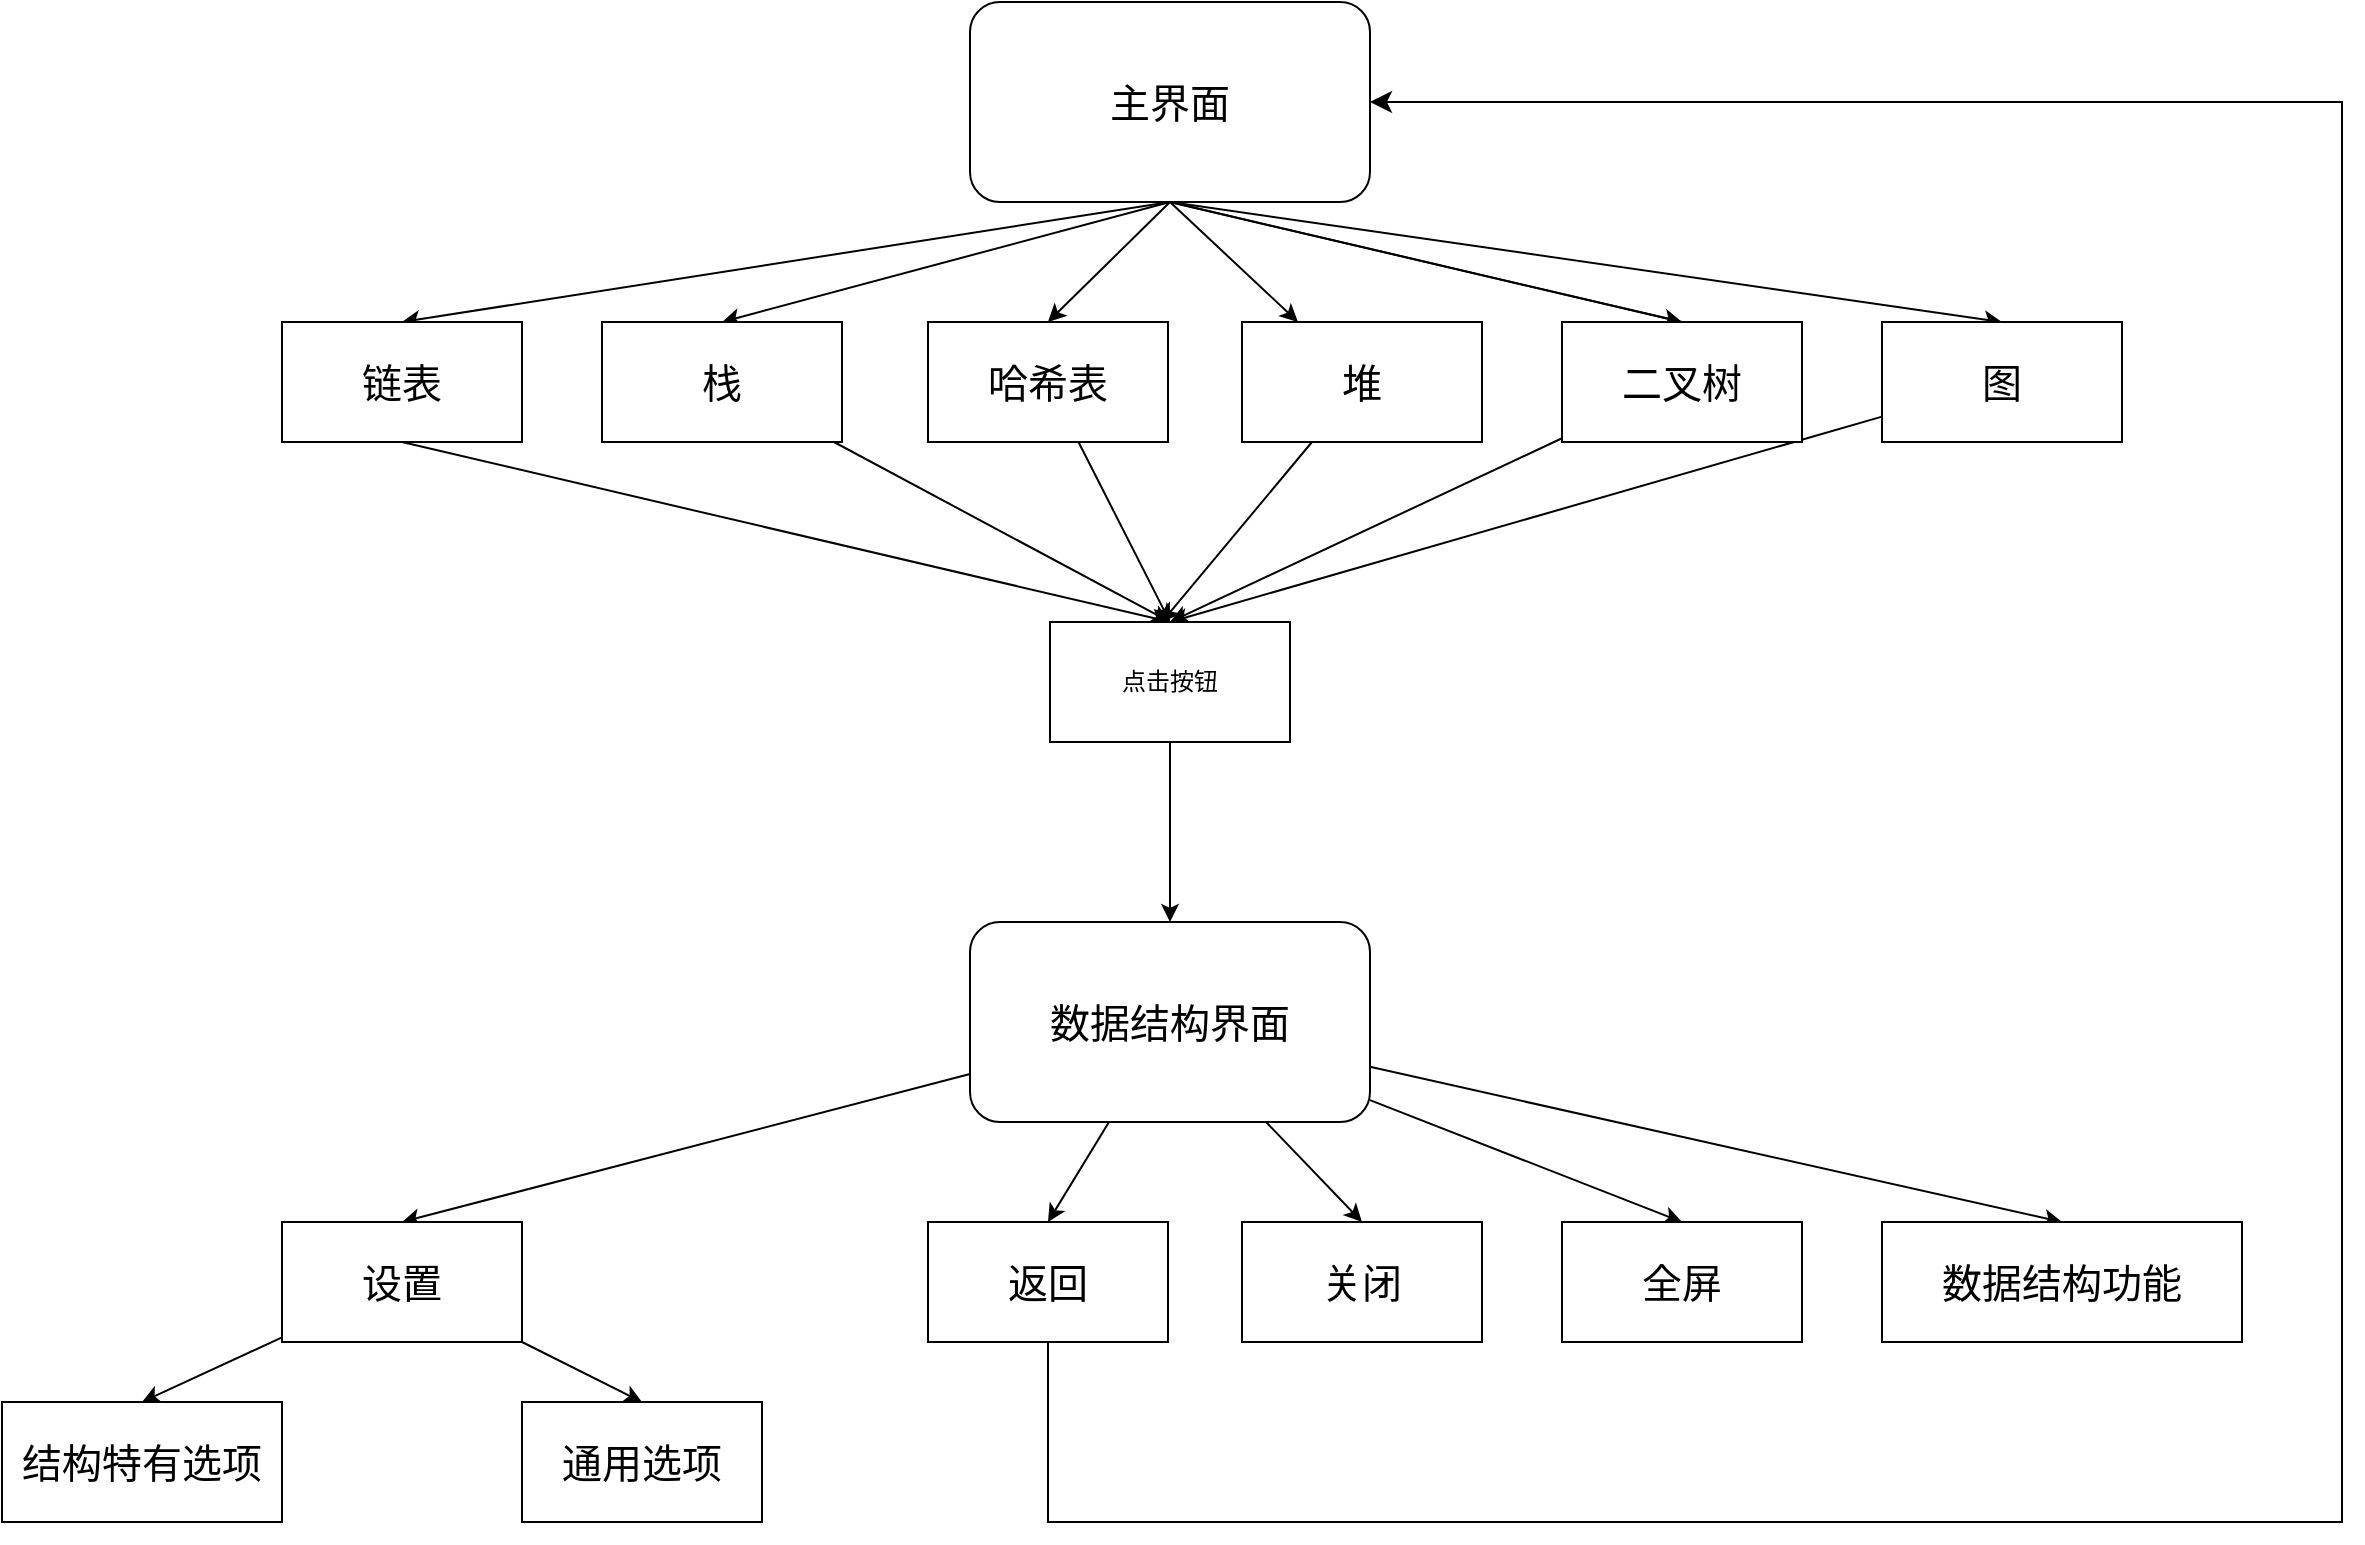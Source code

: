 <mxfile version="21.1.2" type="device">
  <diagram name="第 1 页" id="nKpuigqqQq_jZfNUELTV">
    <mxGraphModel dx="1833" dy="1348" grid="1" gridSize="10" guides="1" tooltips="1" connect="1" arrows="1" fold="1" page="1" pageScale="1" pageWidth="827" pageHeight="1169" math="0" shadow="0">
      <root>
        <mxCell id="0" />
        <mxCell id="1" parent="0" />
        <mxCell id="k7aWhxLsQXw_tVmpqBxW-1" style="edgeStyle=none;html=1;entryX=0.5;entryY=0;entryDx=0;entryDy=0;exitX=0.5;exitY=1;exitDx=0;exitDy=0;" edge="1" parent="1" source="k7aWhxLsQXw_tVmpqBxW-26" target="k7aWhxLsQXw_tVmpqBxW-19">
          <mxGeometry relative="1" as="geometry">
            <mxPoint x="909.333" y="200" as="sourcePoint" />
          </mxGeometry>
        </mxCell>
        <mxCell id="k7aWhxLsQXw_tVmpqBxW-2" style="edgeStyle=none;html=1;entryX=0.5;entryY=0;entryDx=0;entryDy=0;exitX=0.5;exitY=1;exitDx=0;exitDy=0;" edge="1" parent="1" source="k7aWhxLsQXw_tVmpqBxW-26" target="k7aWhxLsQXw_tVmpqBxW-10">
          <mxGeometry relative="1" as="geometry">
            <mxPoint x="924" y="191.635" as="sourcePoint" />
          </mxGeometry>
        </mxCell>
        <mxCell id="k7aWhxLsQXw_tVmpqBxW-3" value="" style="edgeStyle=none;html=1;exitX=0.5;exitY=1;exitDx=0;exitDy=0;" edge="1" parent="1" source="k7aWhxLsQXw_tVmpqBxW-26" target="k7aWhxLsQXw_tVmpqBxW-8">
          <mxGeometry relative="1" as="geometry">
            <mxPoint x="848" y="200" as="sourcePoint" />
          </mxGeometry>
        </mxCell>
        <mxCell id="k7aWhxLsQXw_tVmpqBxW-4" style="edgeStyle=none;html=1;entryX=0.5;entryY=0;entryDx=0;entryDy=0;exitX=0.5;exitY=1;exitDx=0;exitDy=0;" edge="1" parent="1" source="k7aWhxLsQXw_tVmpqBxW-26" target="k7aWhxLsQXw_tVmpqBxW-12">
          <mxGeometry relative="1" as="geometry">
            <mxPoint x="803.667" y="200" as="sourcePoint" />
          </mxGeometry>
        </mxCell>
        <mxCell id="k7aWhxLsQXw_tVmpqBxW-5" style="edgeStyle=none;html=1;entryX=0.5;entryY=0;entryDx=0;entryDy=0;exitX=0.5;exitY=1;exitDx=0;exitDy=0;" edge="1" parent="1" source="k7aWhxLsQXw_tVmpqBxW-26" target="k7aWhxLsQXw_tVmpqBxW-14">
          <mxGeometry relative="1" as="geometry">
            <mxPoint x="724" y="190" as="sourcePoint" />
          </mxGeometry>
        </mxCell>
        <mxCell id="k7aWhxLsQXw_tVmpqBxW-6" style="edgeStyle=none;html=1;entryX=0.5;entryY=0;entryDx=0;entryDy=0;exitX=0.5;exitY=1;exitDx=0;exitDy=0;" edge="1" parent="1" source="k7aWhxLsQXw_tVmpqBxW-26" target="k7aWhxLsQXw_tVmpqBxW-16">
          <mxGeometry relative="1" as="geometry">
            <mxPoint x="749.333" y="200" as="sourcePoint" />
          </mxGeometry>
        </mxCell>
        <mxCell id="k7aWhxLsQXw_tVmpqBxW-7" style="edgeStyle=none;html=1;" edge="1" parent="1" source="k7aWhxLsQXw_tVmpqBxW-8">
          <mxGeometry relative="1" as="geometry">
            <mxPoint x="820" y="410" as="targetPoint" />
          </mxGeometry>
        </mxCell>
        <mxCell id="k7aWhxLsQXw_tVmpqBxW-8" value="&lt;font style=&quot;font-size: 20px;&quot;&gt;堆&lt;/font&gt;" style="rounded=0;whiteSpace=wrap;html=1;fontSize=20;" vertex="1" parent="1">
          <mxGeometry x="860" y="260" width="120" height="60" as="geometry" />
        </mxCell>
        <mxCell id="k7aWhxLsQXw_tVmpqBxW-9" style="edgeStyle=none;html=1;entryX=0.5;entryY=0;entryDx=0;entryDy=0;" edge="1" parent="1" source="k7aWhxLsQXw_tVmpqBxW-10" target="k7aWhxLsQXw_tVmpqBxW-28">
          <mxGeometry relative="1" as="geometry" />
        </mxCell>
        <mxCell id="k7aWhxLsQXw_tVmpqBxW-10" value="图" style="rounded=0;whiteSpace=wrap;html=1;fontSize=20;" vertex="1" parent="1">
          <mxGeometry x="1180" y="260" width="120" height="60" as="geometry" />
        </mxCell>
        <mxCell id="k7aWhxLsQXw_tVmpqBxW-11" style="edgeStyle=none;html=1;entryX=0.5;entryY=0;entryDx=0;entryDy=0;" edge="1" parent="1" source="k7aWhxLsQXw_tVmpqBxW-12" target="k7aWhxLsQXw_tVmpqBxW-28">
          <mxGeometry relative="1" as="geometry" />
        </mxCell>
        <mxCell id="k7aWhxLsQXw_tVmpqBxW-12" value="哈希表" style="rounded=0;whiteSpace=wrap;html=1;fontSize=20;" vertex="1" parent="1">
          <mxGeometry x="703" y="260" width="120" height="60" as="geometry" />
        </mxCell>
        <mxCell id="k7aWhxLsQXw_tVmpqBxW-13" style="edgeStyle=none;html=1;exitX=0.5;exitY=1;exitDx=0;exitDy=0;entryX=0.5;entryY=0;entryDx=0;entryDy=0;" edge="1" parent="1" source="k7aWhxLsQXw_tVmpqBxW-14" target="k7aWhxLsQXw_tVmpqBxW-28">
          <mxGeometry relative="1" as="geometry" />
        </mxCell>
        <mxCell id="k7aWhxLsQXw_tVmpqBxW-14" value="链表" style="rounded=0;whiteSpace=wrap;html=1;fontSize=20;" vertex="1" parent="1">
          <mxGeometry x="380" y="260" width="120" height="60" as="geometry" />
        </mxCell>
        <mxCell id="k7aWhxLsQXw_tVmpqBxW-15" style="edgeStyle=none;html=1;entryX=0.5;entryY=0;entryDx=0;entryDy=0;" edge="1" parent="1" source="k7aWhxLsQXw_tVmpqBxW-16" target="k7aWhxLsQXw_tVmpqBxW-28">
          <mxGeometry relative="1" as="geometry" />
        </mxCell>
        <mxCell id="k7aWhxLsQXw_tVmpqBxW-16" value="栈" style="rounded=0;whiteSpace=wrap;html=1;fontSize=20;" vertex="1" parent="1">
          <mxGeometry x="540" y="260" width="120" height="60" as="geometry" />
        </mxCell>
        <mxCell id="k7aWhxLsQXw_tVmpqBxW-17" value="" style="edgeStyle=none;html=1;entryX=0.5;entryY=0;entryDx=0;entryDy=0;endArrow=none;exitX=0.5;exitY=1;exitDx=0;exitDy=0;" edge="1" parent="1" source="k7aWhxLsQXw_tVmpqBxW-26" target="k7aWhxLsQXw_tVmpqBxW-19">
          <mxGeometry relative="1" as="geometry">
            <mxPoint x="909.333" y="200" as="sourcePoint" />
            <mxPoint x="1040" y="340" as="targetPoint" />
          </mxGeometry>
        </mxCell>
        <mxCell id="k7aWhxLsQXw_tVmpqBxW-18" style="edgeStyle=none;html=1;entryX=0.5;entryY=0;entryDx=0;entryDy=0;" edge="1" parent="1" source="k7aWhxLsQXw_tVmpqBxW-19" target="k7aWhxLsQXw_tVmpqBxW-28">
          <mxGeometry relative="1" as="geometry" />
        </mxCell>
        <mxCell id="k7aWhxLsQXw_tVmpqBxW-19" value="二叉树" style="rounded=0;whiteSpace=wrap;html=1;fontSize=20;" vertex="1" parent="1">
          <mxGeometry x="1020" y="260" width="120" height="60" as="geometry" />
        </mxCell>
        <mxCell id="k7aWhxLsQXw_tVmpqBxW-20" style="edgeStyle=none;html=1;entryX=0.5;entryY=0;entryDx=0;entryDy=0;fontSize=20;" edge="1" parent="1" source="k7aWhxLsQXw_tVmpqBxW-25" target="k7aWhxLsQXw_tVmpqBxW-34">
          <mxGeometry relative="1" as="geometry" />
        </mxCell>
        <mxCell id="k7aWhxLsQXw_tVmpqBxW-21" style="edgeStyle=none;html=1;entryX=0.5;entryY=0;entryDx=0;entryDy=0;fontSize=20;" edge="1" parent="1" source="k7aWhxLsQXw_tVmpqBxW-25" target="k7aWhxLsQXw_tVmpqBxW-35">
          <mxGeometry relative="1" as="geometry" />
        </mxCell>
        <mxCell id="k7aWhxLsQXw_tVmpqBxW-22" style="edgeStyle=none;html=1;entryX=0.5;entryY=0;entryDx=0;entryDy=0;fontSize=20;" edge="1" parent="1" source="k7aWhxLsQXw_tVmpqBxW-25" target="k7aWhxLsQXw_tVmpqBxW-29">
          <mxGeometry relative="1" as="geometry" />
        </mxCell>
        <mxCell id="k7aWhxLsQXw_tVmpqBxW-23" style="edgeStyle=none;html=1;entryX=0.5;entryY=0;entryDx=0;entryDy=0;fontSize=20;" edge="1" parent="1" source="k7aWhxLsQXw_tVmpqBxW-25" target="k7aWhxLsQXw_tVmpqBxW-33">
          <mxGeometry relative="1" as="geometry" />
        </mxCell>
        <mxCell id="k7aWhxLsQXw_tVmpqBxW-24" style="edgeStyle=none;html=1;entryX=0.5;entryY=0;entryDx=0;entryDy=0;fontSize=20;" edge="1" parent="1" source="k7aWhxLsQXw_tVmpqBxW-25" target="k7aWhxLsQXw_tVmpqBxW-32">
          <mxGeometry relative="1" as="geometry" />
        </mxCell>
        <mxCell id="k7aWhxLsQXw_tVmpqBxW-25" value="数据结构界面" style="rounded=1;whiteSpace=wrap;html=1;direction=south;fontSize=20;" vertex="1" parent="1">
          <mxGeometry x="724" y="560" width="200" height="100" as="geometry" />
        </mxCell>
        <mxCell id="k7aWhxLsQXw_tVmpqBxW-26" value="主界面" style="rounded=1;whiteSpace=wrap;html=1;imageWidth=200;imageHeight=24;fontSize=20;" vertex="1" parent="1">
          <mxGeometry x="724" y="100" width="200" height="100" as="geometry" />
        </mxCell>
        <mxCell id="k7aWhxLsQXw_tVmpqBxW-27" style="edgeStyle=none;html=1;entryX=0;entryY=0.5;entryDx=0;entryDy=0;" edge="1" parent="1" source="k7aWhxLsQXw_tVmpqBxW-28" target="k7aWhxLsQXw_tVmpqBxW-25">
          <mxGeometry relative="1" as="geometry" />
        </mxCell>
        <mxCell id="k7aWhxLsQXw_tVmpqBxW-28" value="点击按钮" style="rounded=0;whiteSpace=wrap;html=1;" vertex="1" parent="1">
          <mxGeometry x="764" y="410" width="120" height="60" as="geometry" />
        </mxCell>
        <mxCell id="k7aWhxLsQXw_tVmpqBxW-29" value="数据结构功能" style="rounded=0;whiteSpace=wrap;html=1;fontSize=20;" vertex="1" parent="1">
          <mxGeometry x="1180" y="710" width="180" height="60" as="geometry" />
        </mxCell>
        <mxCell id="k7aWhxLsQXw_tVmpqBxW-30" style="edgeStyle=none;html=1;entryX=0.5;entryY=0;entryDx=0;entryDy=0;fontSize=20;" edge="1" parent="1" source="k7aWhxLsQXw_tVmpqBxW-32" target="k7aWhxLsQXw_tVmpqBxW-36">
          <mxGeometry relative="1" as="geometry" />
        </mxCell>
        <mxCell id="k7aWhxLsQXw_tVmpqBxW-31" style="edgeStyle=none;html=1;entryX=0.5;entryY=0;entryDx=0;entryDy=0;fontSize=20;" edge="1" parent="1" source="k7aWhxLsQXw_tVmpqBxW-32" target="k7aWhxLsQXw_tVmpqBxW-37">
          <mxGeometry relative="1" as="geometry" />
        </mxCell>
        <mxCell id="k7aWhxLsQXw_tVmpqBxW-32" value="设置" style="rounded=0;whiteSpace=wrap;html=1;fontSize=20;" vertex="1" parent="1">
          <mxGeometry x="380" y="710" width="120" height="60" as="geometry" />
        </mxCell>
        <mxCell id="k7aWhxLsQXw_tVmpqBxW-33" value="返回" style="rounded=0;whiteSpace=wrap;html=1;fontSize=20;" vertex="1" parent="1">
          <mxGeometry x="703" y="710" width="120" height="60" as="geometry" />
        </mxCell>
        <mxCell id="k7aWhxLsQXw_tVmpqBxW-34" value="关闭" style="rounded=0;whiteSpace=wrap;html=1;fontSize=20;" vertex="1" parent="1">
          <mxGeometry x="860" y="710" width="120" height="60" as="geometry" />
        </mxCell>
        <mxCell id="k7aWhxLsQXw_tVmpqBxW-35" value="全屏" style="rounded=0;whiteSpace=wrap;html=1;fontSize=20;" vertex="1" parent="1">
          <mxGeometry x="1020" y="710" width="120" height="60" as="geometry" />
        </mxCell>
        <mxCell id="k7aWhxLsQXw_tVmpqBxW-36" value="结构特有选项" style="rounded=0;whiteSpace=wrap;html=1;fontSize=20;" vertex="1" parent="1">
          <mxGeometry x="240" y="800" width="140" height="60" as="geometry" />
        </mxCell>
        <mxCell id="k7aWhxLsQXw_tVmpqBxW-37" value="通用选项" style="rounded=0;whiteSpace=wrap;html=1;fontSize=20;" vertex="1" parent="1">
          <mxGeometry x="500" y="800" width="120" height="60" as="geometry" />
        </mxCell>
        <mxCell id="k7aWhxLsQXw_tVmpqBxW-38" value="" style="edgeStyle=segmentEdgeStyle;endArrow=classic;html=1;curved=0;rounded=0;endSize=8;startSize=8;fontSize=20;exitX=0.5;exitY=1;exitDx=0;exitDy=0;entryX=1;entryY=0.5;entryDx=0;entryDy=0;" edge="1" parent="1" source="k7aWhxLsQXw_tVmpqBxW-33" target="k7aWhxLsQXw_tVmpqBxW-26">
          <mxGeometry width="50" height="50" relative="1" as="geometry">
            <mxPoint x="750" y="970" as="sourcePoint" />
            <mxPoint x="1450" y="110" as="targetPoint" />
            <Array as="points">
              <mxPoint x="763" y="860" />
              <mxPoint x="1410" y="860" />
              <mxPoint x="1410" y="150" />
            </Array>
          </mxGeometry>
        </mxCell>
      </root>
    </mxGraphModel>
  </diagram>
</mxfile>
